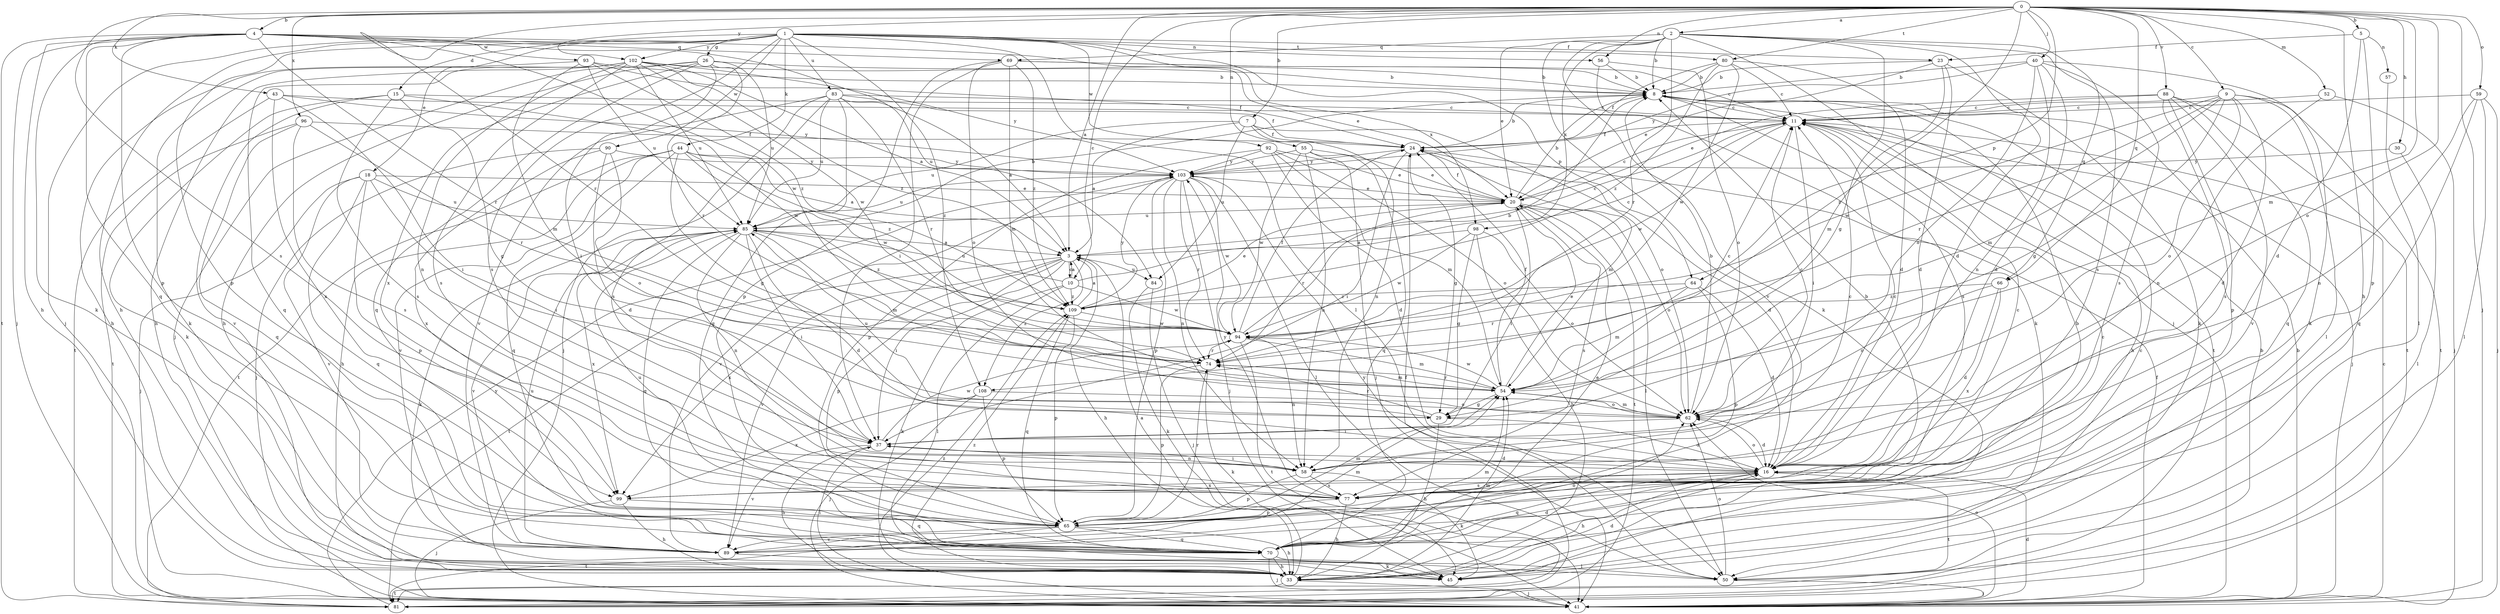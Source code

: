 strict digraph  {
0;
1;
2;
3;
4;
5;
7;
8;
9;
10;
11;
15;
16;
18;
20;
23;
24;
26;
29;
30;
33;
37;
40;
41;
43;
44;
45;
50;
52;
54;
55;
56;
57;
58;
59;
62;
64;
65;
66;
69;
70;
74;
77;
80;
81;
83;
84;
85;
88;
89;
90;
92;
93;
94;
96;
98;
99;
102;
103;
108;
109;
0 -> 2  [label=a];
0 -> 3  [label=a];
0 -> 4  [label=b];
0 -> 5  [label=b];
0 -> 7  [label=b];
0 -> 9  [label=c];
0 -> 10  [label=c];
0 -> 30  [label=h];
0 -> 33  [label=h];
0 -> 40  [label=j];
0 -> 41  [label=j];
0 -> 43  [label=k];
0 -> 52  [label=m];
0 -> 54  [label=m];
0 -> 55  [label=n];
0 -> 56  [label=n];
0 -> 59  [label=o];
0 -> 62  [label=o];
0 -> 64  [label=p];
0 -> 66  [label=q];
0 -> 74  [label=r];
0 -> 77  [label=s];
0 -> 80  [label=t];
0 -> 88  [label=v];
0 -> 96  [label=x];
0 -> 102  [label=y];
0 -> 108  [label=z];
1 -> 15  [label=d];
1 -> 18  [label=e];
1 -> 23  [label=f];
1 -> 26  [label=g];
1 -> 33  [label=h];
1 -> 41  [label=j];
1 -> 44  [label=k];
1 -> 50  [label=l];
1 -> 56  [label=n];
1 -> 64  [label=p];
1 -> 65  [label=p];
1 -> 77  [label=s];
1 -> 80  [label=t];
1 -> 83  [label=u];
1 -> 90  [label=w];
1 -> 92  [label=w];
1 -> 98  [label=x];
1 -> 102  [label=y];
1 -> 108  [label=z];
2 -> 8  [label=b];
2 -> 16  [label=d];
2 -> 20  [label=e];
2 -> 29  [label=g];
2 -> 41  [label=j];
2 -> 45  [label=k];
2 -> 66  [label=q];
2 -> 69  [label=q];
2 -> 74  [label=r];
2 -> 77  [label=s];
2 -> 89  [label=v];
2 -> 98  [label=x];
3 -> 10  [label=c];
3 -> 11  [label=c];
3 -> 33  [label=h];
3 -> 37  [label=i];
3 -> 65  [label=p];
3 -> 81  [label=t];
3 -> 84  [label=u];
3 -> 89  [label=v];
3 -> 99  [label=x];
3 -> 108  [label=z];
4 -> 20  [label=e];
4 -> 33  [label=h];
4 -> 41  [label=j];
4 -> 45  [label=k];
4 -> 65  [label=p];
4 -> 69  [label=q];
4 -> 70  [label=q];
4 -> 74  [label=r];
4 -> 81  [label=t];
4 -> 84  [label=u];
4 -> 93  [label=w];
4 -> 94  [label=w];
5 -> 16  [label=d];
5 -> 23  [label=f];
5 -> 57  [label=n];
5 -> 65  [label=p];
7 -> 3  [label=a];
7 -> 24  [label=f];
7 -> 58  [label=n];
7 -> 62  [label=o];
7 -> 84  [label=u];
7 -> 85  [label=u];
8 -> 11  [label=c];
8 -> 77  [label=s];
8 -> 81  [label=t];
9 -> 11  [label=c];
9 -> 16  [label=d];
9 -> 29  [label=g];
9 -> 50  [label=l];
9 -> 54  [label=m];
9 -> 62  [label=o];
9 -> 74  [label=r];
9 -> 81  [label=t];
9 -> 94  [label=w];
10 -> 3  [label=a];
10 -> 11  [label=c];
10 -> 45  [label=k];
10 -> 50  [label=l];
10 -> 85  [label=u];
10 -> 94  [label=w];
10 -> 109  [label=z];
11 -> 24  [label=f];
11 -> 33  [label=h];
11 -> 37  [label=i];
11 -> 41  [label=j];
11 -> 94  [label=w];
15 -> 11  [label=c];
15 -> 29  [label=g];
15 -> 45  [label=k];
15 -> 77  [label=s];
15 -> 89  [label=v];
15 -> 94  [label=w];
16 -> 11  [label=c];
16 -> 33  [label=h];
16 -> 62  [label=o];
16 -> 70  [label=q];
16 -> 77  [label=s];
16 -> 81  [label=t];
16 -> 99  [label=x];
18 -> 20  [label=e];
18 -> 37  [label=i];
18 -> 41  [label=j];
18 -> 65  [label=p];
18 -> 70  [label=q];
18 -> 85  [label=u];
18 -> 89  [label=v];
20 -> 8  [label=b];
20 -> 11  [label=c];
20 -> 24  [label=f];
20 -> 37  [label=i];
20 -> 50  [label=l];
20 -> 62  [label=o];
20 -> 74  [label=r];
20 -> 77  [label=s];
20 -> 81  [label=t];
20 -> 85  [label=u];
23 -> 8  [label=b];
23 -> 16  [label=d];
23 -> 20  [label=e];
23 -> 45  [label=k];
23 -> 54  [label=m];
24 -> 8  [label=b];
24 -> 16  [label=d];
24 -> 29  [label=g];
24 -> 37  [label=i];
24 -> 54  [label=m];
24 -> 103  [label=y];
26 -> 8  [label=b];
26 -> 33  [label=h];
26 -> 37  [label=i];
26 -> 41  [label=j];
26 -> 70  [label=q];
26 -> 74  [label=r];
26 -> 85  [label=u];
26 -> 99  [label=x];
29 -> 16  [label=d];
29 -> 33  [label=h];
29 -> 74  [label=r];
29 -> 85  [label=u];
30 -> 50  [label=l];
30 -> 103  [label=y];
33 -> 3  [label=a];
33 -> 11  [label=c];
33 -> 16  [label=d];
33 -> 37  [label=i];
33 -> 41  [label=j];
33 -> 54  [label=m];
33 -> 81  [label=t];
33 -> 109  [label=z];
37 -> 16  [label=d];
37 -> 33  [label=h];
37 -> 58  [label=n];
37 -> 89  [label=v];
37 -> 94  [label=w];
40 -> 8  [label=b];
40 -> 16  [label=d];
40 -> 45  [label=k];
40 -> 58  [label=n];
40 -> 62  [label=o];
40 -> 77  [label=s];
40 -> 103  [label=y];
41 -> 8  [label=b];
41 -> 11  [label=c];
41 -> 16  [label=d];
41 -> 24  [label=f];
41 -> 62  [label=o];
41 -> 109  [label=z];
43 -> 11  [label=c];
43 -> 37  [label=i];
43 -> 81  [label=t];
43 -> 99  [label=x];
43 -> 103  [label=y];
44 -> 3  [label=a];
44 -> 29  [label=g];
44 -> 33  [label=h];
44 -> 70  [label=q];
44 -> 81  [label=t];
44 -> 89  [label=v];
44 -> 94  [label=w];
44 -> 103  [label=y];
44 -> 109  [label=z];
50 -> 41  [label=j];
50 -> 62  [label=o];
50 -> 103  [label=y];
52 -> 11  [label=c];
52 -> 41  [label=j];
52 -> 58  [label=n];
54 -> 11  [label=c];
54 -> 20  [label=e];
54 -> 24  [label=f];
54 -> 29  [label=g];
54 -> 62  [label=o];
54 -> 74  [label=r];
54 -> 94  [label=w];
55 -> 20  [label=e];
55 -> 41  [label=j];
55 -> 58  [label=n];
55 -> 70  [label=q];
55 -> 94  [label=w];
55 -> 103  [label=y];
56 -> 8  [label=b];
56 -> 45  [label=k];
56 -> 62  [label=o];
57 -> 50  [label=l];
58 -> 11  [label=c];
58 -> 37  [label=i];
58 -> 45  [label=k];
58 -> 65  [label=p];
58 -> 77  [label=s];
59 -> 11  [label=c];
59 -> 41  [label=j];
59 -> 50  [label=l];
59 -> 58  [label=n];
59 -> 70  [label=q];
62 -> 8  [label=b];
62 -> 11  [label=c];
62 -> 16  [label=d];
62 -> 37  [label=i];
62 -> 54  [label=m];
64 -> 16  [label=d];
64 -> 54  [label=m];
64 -> 65  [label=p];
64 -> 74  [label=r];
64 -> 109  [label=z];
65 -> 33  [label=h];
65 -> 54  [label=m];
65 -> 70  [label=q];
65 -> 74  [label=r];
65 -> 81  [label=t];
65 -> 85  [label=u];
65 -> 89  [label=v];
66 -> 16  [label=d];
66 -> 62  [label=o];
66 -> 99  [label=x];
66 -> 109  [label=z];
69 -> 8  [label=b];
69 -> 11  [label=c];
69 -> 37  [label=i];
69 -> 54  [label=m];
69 -> 62  [label=o];
69 -> 65  [label=p];
69 -> 109  [label=z];
70 -> 8  [label=b];
70 -> 16  [label=d];
70 -> 20  [label=e];
70 -> 33  [label=h];
70 -> 41  [label=j];
70 -> 50  [label=l];
70 -> 54  [label=m];
70 -> 62  [label=o];
74 -> 45  [label=k];
74 -> 54  [label=m];
74 -> 65  [label=p];
77 -> 8  [label=b];
77 -> 11  [label=c];
77 -> 33  [label=h];
77 -> 65  [label=p];
77 -> 103  [label=y];
80 -> 8  [label=b];
80 -> 11  [label=c];
80 -> 16  [label=d];
80 -> 24  [label=f];
80 -> 94  [label=w];
80 -> 109  [label=z];
81 -> 8  [label=b];
81 -> 24  [label=f];
81 -> 103  [label=y];
83 -> 3  [label=a];
83 -> 11  [label=c];
83 -> 24  [label=f];
83 -> 41  [label=j];
83 -> 70  [label=q];
83 -> 74  [label=r];
83 -> 77  [label=s];
83 -> 85  [label=u];
83 -> 89  [label=v];
84 -> 41  [label=j];
84 -> 45  [label=k];
85 -> 3  [label=a];
85 -> 8  [label=b];
85 -> 16  [label=d];
85 -> 37  [label=i];
85 -> 45  [label=k];
85 -> 54  [label=m];
85 -> 58  [label=n];
85 -> 70  [label=q];
85 -> 89  [label=v];
85 -> 99  [label=x];
85 -> 109  [label=z];
88 -> 11  [label=c];
88 -> 20  [label=e];
88 -> 65  [label=p];
88 -> 70  [label=q];
88 -> 77  [label=s];
88 -> 81  [label=t];
88 -> 89  [label=v];
89 -> 11  [label=c];
89 -> 45  [label=k];
89 -> 54  [label=m];
89 -> 85  [label=u];
90 -> 16  [label=d];
90 -> 41  [label=j];
90 -> 62  [label=o];
90 -> 99  [label=x];
90 -> 103  [label=y];
92 -> 16  [label=d];
92 -> 20  [label=e];
92 -> 54  [label=m];
92 -> 62  [label=o];
92 -> 65  [label=p];
92 -> 103  [label=y];
93 -> 8  [label=b];
93 -> 24  [label=f];
93 -> 33  [label=h];
93 -> 54  [label=m];
93 -> 85  [label=u];
93 -> 109  [label=z];
94 -> 8  [label=b];
94 -> 24  [label=f];
94 -> 54  [label=m];
94 -> 58  [label=n];
94 -> 74  [label=r];
94 -> 81  [label=t];
96 -> 24  [label=f];
96 -> 70  [label=q];
96 -> 74  [label=r];
96 -> 77  [label=s];
96 -> 81  [label=t];
98 -> 3  [label=a];
98 -> 29  [label=g];
98 -> 33  [label=h];
98 -> 62  [label=o];
98 -> 94  [label=w];
99 -> 33  [label=h];
99 -> 41  [label=j];
99 -> 70  [label=q];
102 -> 3  [label=a];
102 -> 8  [label=b];
102 -> 33  [label=h];
102 -> 45  [label=k];
102 -> 58  [label=n];
102 -> 70  [label=q];
102 -> 77  [label=s];
102 -> 85  [label=u];
102 -> 94  [label=w];
102 -> 103  [label=y];
102 -> 109  [label=z];
103 -> 20  [label=e];
103 -> 41  [label=j];
103 -> 50  [label=l];
103 -> 58  [label=n];
103 -> 65  [label=p];
103 -> 74  [label=r];
103 -> 85  [label=u];
103 -> 89  [label=v];
103 -> 94  [label=w];
108 -> 41  [label=j];
108 -> 62  [label=o];
108 -> 65  [label=p];
108 -> 99  [label=x];
109 -> 3  [label=a];
109 -> 20  [label=e];
109 -> 65  [label=p];
109 -> 70  [label=q];
109 -> 94  [label=w];
109 -> 103  [label=y];
}
